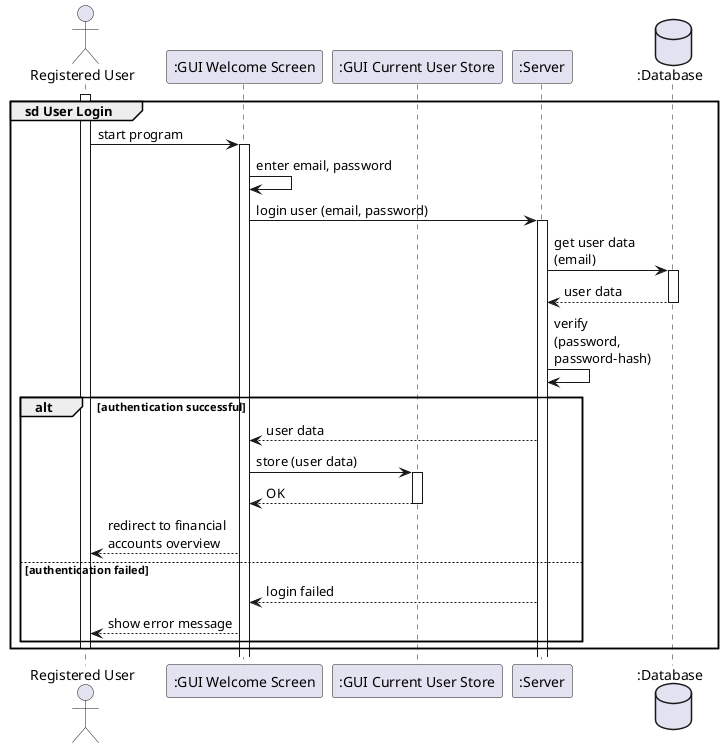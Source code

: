 @startuml

actor "Registered User" as user
participant ":GUI Welcome Screen" as welcomeScreen
participant ":GUI Current User Store" as userStore
participant ":Server" as server
database ":Database" as database

group sd User Login
    activate user
        user -> welcomeScreen++ : start program
            welcomeScreen -> welcomeScreen : enter email, password
                welcomeScreen -> server++ : login user (email, password)
                    server -> database++ : get user data \n(email)
                       return user data
                    server -> server : verify\n(password, \npassword-hash)
                    alt authentication successful
                        server --> welcomeScreen : user data
                        welcomeScreen -> userStore++ : store (user data)
                        return OK
                        welcomeScreen --> user : redirect to financial \naccounts overview
                    else authentication failed
                       server --> welcomeScreen : login failed
                       welcomeScreen --> user : show error message
                    end
    deactivate user
end

@enduml